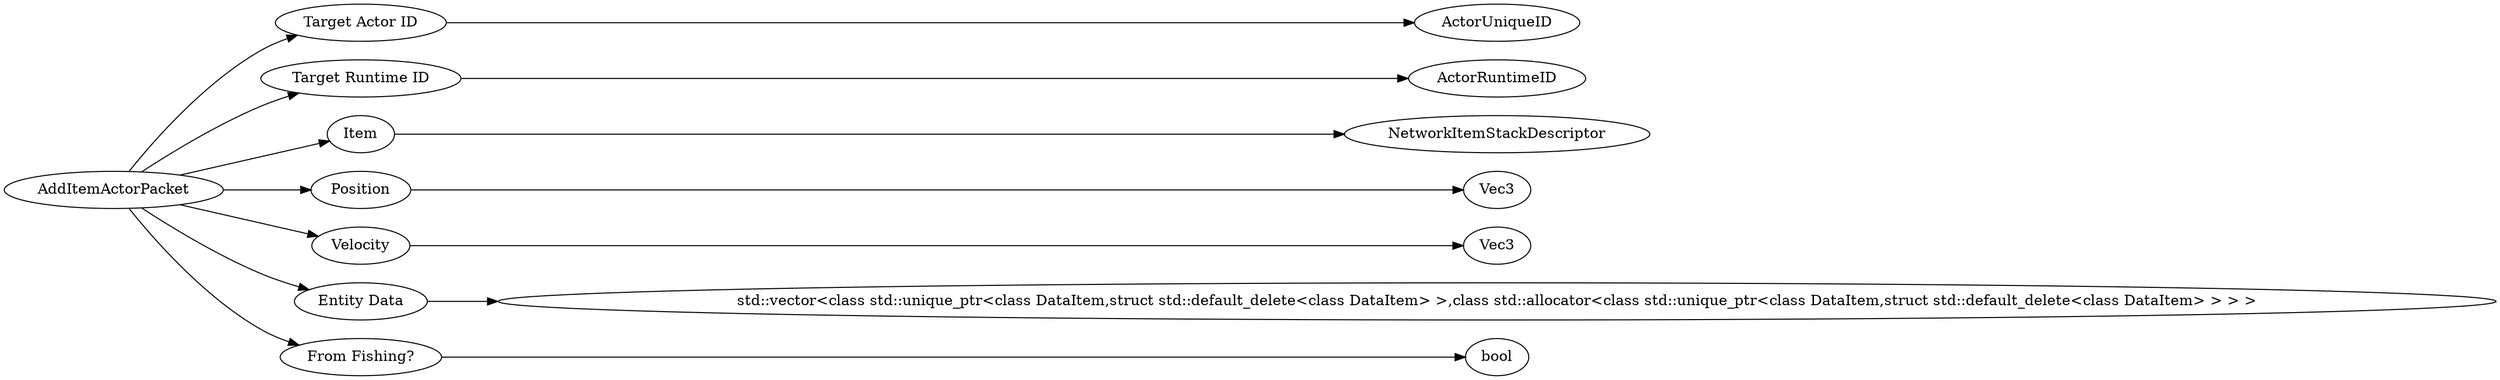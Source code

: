 digraph "AddItemActorPacket" {
rankdir = LR
0
0 -> 1
1 -> 2
0 -> 3
3 -> 4
0 -> 5
5 -> 6
0 -> 7
7 -> 8
0 -> 9
9 -> 10
0 -> 11
11 -> 12
0 -> 13
13 -> 14

0 [label="AddItemActorPacket",comment="name: \"AddItemActorPacket\", typeName: \"\", id: 0, branchId: 15, recurseId: -1, attributes: 0, notes: \"\""];
1 [label="Target Actor ID",comment="name: \"Target Actor ID\", typeName: \"ActorUniqueID\", id: 1, branchId: 0, recurseId: -1, attributes: 256, notes: \"\""];
2 [label="ActorUniqueID",comment="name: \"ActorUniqueID\", typeName: \"\", id: 2, branchId: 0, recurseId: -1, attributes: 512, notes: \"\""];
3 [label="Target Runtime ID",comment="name: \"Target Runtime ID\", typeName: \"ActorRuntimeID\", id: 3, branchId: 0, recurseId: -1, attributes: 256, notes: \"\""];
4 [label="ActorRuntimeID",comment="name: \"ActorRuntimeID\", typeName: \"\", id: 4, branchId: 0, recurseId: -1, attributes: 512, notes: \"\""];
5 [label="Item",comment="name: \"Item\", typeName: \"NetworkItemStackDescriptor\", id: 5, branchId: 0, recurseId: -1, attributes: 256, notes: \"\""];
6 [label="NetworkItemStackDescriptor",comment="name: \"NetworkItemStackDescriptor\", typeName: \"\", id: 6, branchId: 0, recurseId: -1, attributes: 512, notes: \"\""];
7 [label="Position",comment="name: \"Position\", typeName: \"Vec3\", id: 7, branchId: 0, recurseId: -1, attributes: 256, notes: \"\""];
8 [label="Vec3",comment="name: \"Vec3\", typeName: \"\", id: 8, branchId: 0, recurseId: -1, attributes: 512, notes: \"\""];
9 [label="Velocity",comment="name: \"Velocity\", typeName: \"Vec3\", id: 9, branchId: 0, recurseId: -1, attributes: 256, notes: \"\""];
10 [label="Vec3",comment="name: \"Vec3\", typeName: \"\", id: 10, branchId: 0, recurseId: -1, attributes: 512, notes: \"\""];
11 [label="Entity Data",comment="name: \"Entity Data\", typeName: \"std::vector<class std::unique_ptr<class DataItem,struct std::default_delete<class DataItem> >,class std::allocator<class std::unique_ptr<class DataItem,struct std::default_delete<class DataItem> > > >\", id: 11, branchId: 0, recurseId: -1, attributes: 256, notes: \"\""];
12 [label="std::vector<class std::unique_ptr<class DataItem,struct std::default_delete<class DataItem> >,class std::allocator<class std::unique_ptr<class DataItem,struct std::default_delete<class DataItem> > > >",comment="name: \"std::vector<class std::unique_ptr<class DataItem,struct std::default_delete<class DataItem> >,class std::allocator<class std::unique_ptr<class DataItem,struct std::default_delete<class DataItem> > > >\", typeName: \"\", id: 12, branchId: 0, recurseId: -1, attributes: 512, notes: \"\""];
13 [label="From Fishing?",comment="name: \"From Fishing?\", typeName: \"\", id: 13, branchId: 0, recurseId: -1, attributes: 0, notes: \"\""];
14 [label="bool",comment="name: \"bool\", typeName: \"\", id: 14, branchId: 0, recurseId: -1, attributes: 512, notes: \"\""];
{ rank = max;2;4;6;8;10;12;14}

}

